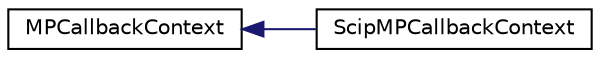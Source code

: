 digraph "Graphical Class Hierarchy"
{
 // LATEX_PDF_SIZE
  edge [fontname="Helvetica",fontsize="10",labelfontname="Helvetica",labelfontsize="10"];
  node [fontname="Helvetica",fontsize="10",shape=record];
  rankdir="LR";
  Node0 [label="MPCallbackContext",height=0.2,width=0.4,color="black", fillcolor="white", style="filled",URL="$classoperations__research_1_1_m_p_callback_context.html",tooltip=" "];
  Node0 -> Node1 [dir="back",color="midnightblue",fontsize="10",style="solid",fontname="Helvetica"];
  Node1 [label="ScipMPCallbackContext",height=0.2,width=0.4,color="black", fillcolor="white", style="filled",URL="$classoperations__research_1_1_scip_m_p_callback_context.html",tooltip=" "];
}
